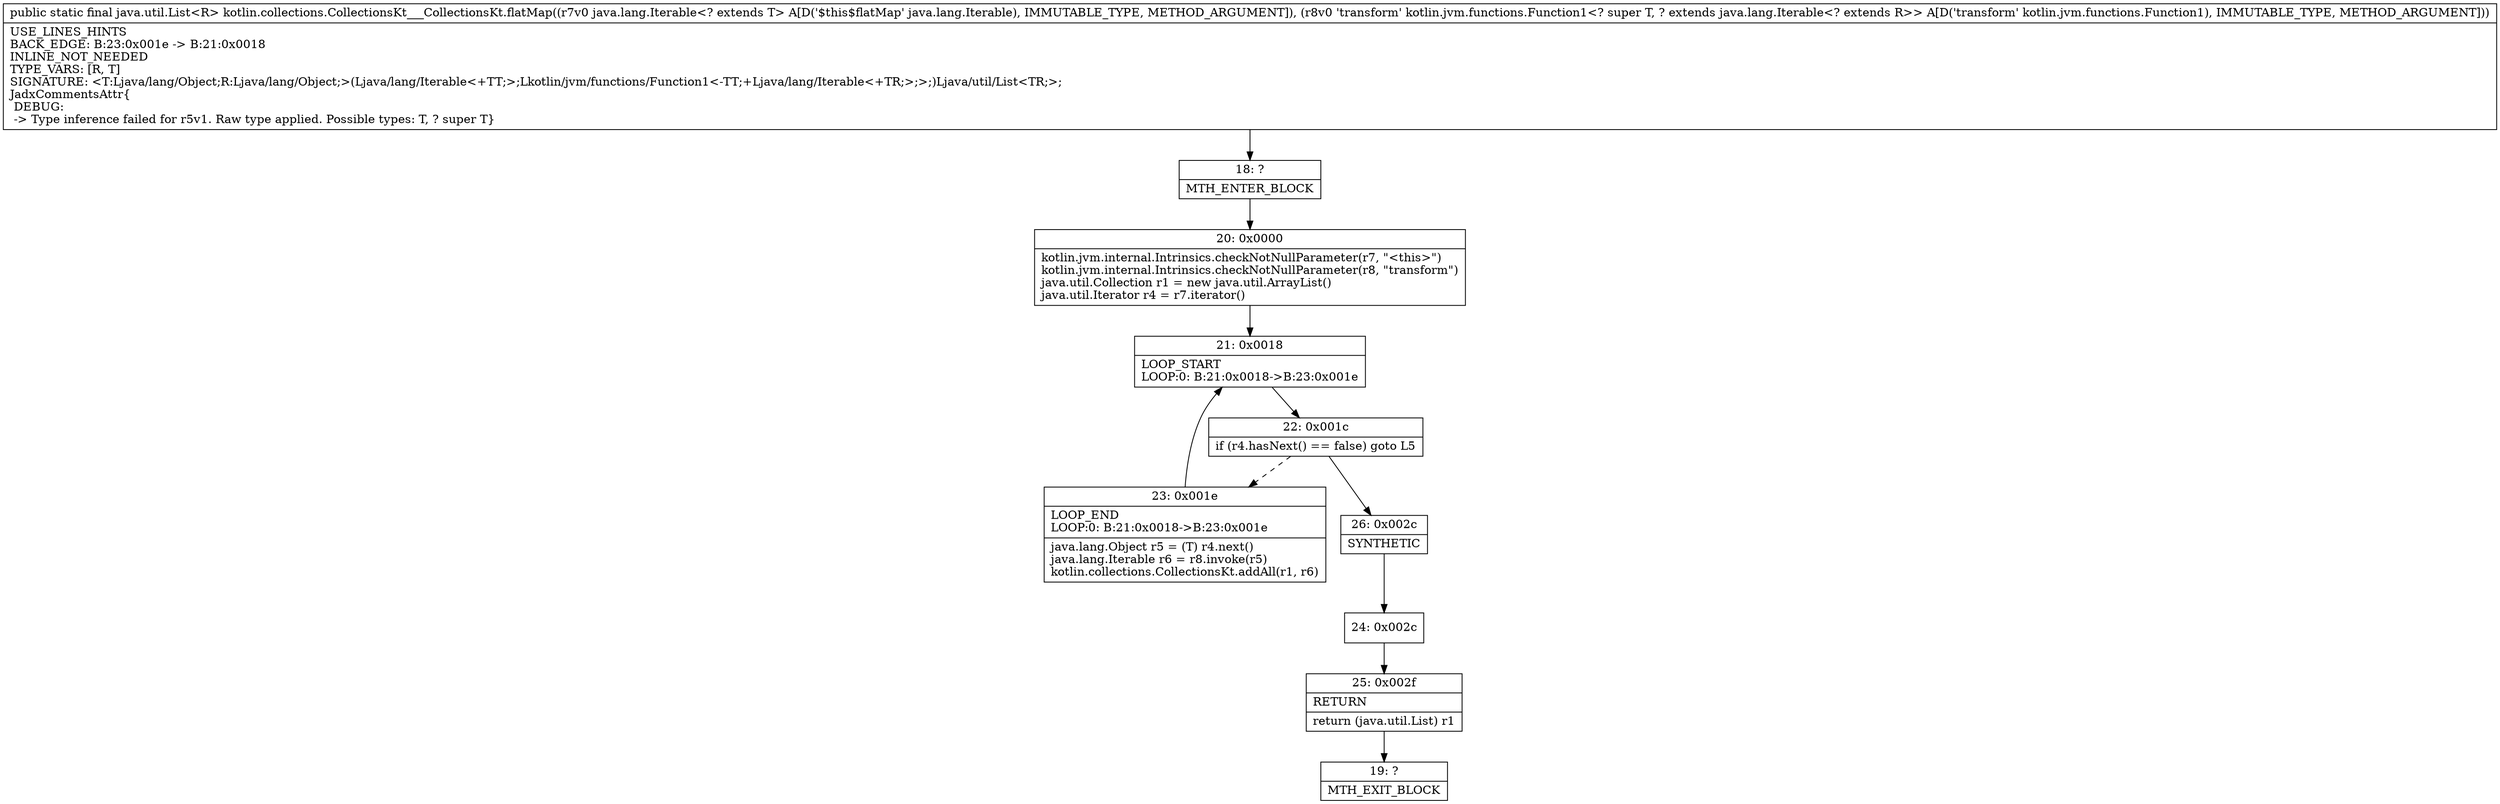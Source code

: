 digraph "CFG forkotlin.collections.CollectionsKt___CollectionsKt.flatMap(Ljava\/lang\/Iterable;Lkotlin\/jvm\/functions\/Function1;)Ljava\/util\/List;" {
Node_18 [shape=record,label="{18\:\ ?|MTH_ENTER_BLOCK\l}"];
Node_20 [shape=record,label="{20\:\ 0x0000|kotlin.jvm.internal.Intrinsics.checkNotNullParameter(r7, \"\<this\>\")\lkotlin.jvm.internal.Intrinsics.checkNotNullParameter(r8, \"transform\")\ljava.util.Collection r1 = new java.util.ArrayList()\ljava.util.Iterator r4 = r7.iterator()\l}"];
Node_21 [shape=record,label="{21\:\ 0x0018|LOOP_START\lLOOP:0: B:21:0x0018\-\>B:23:0x001e\l}"];
Node_22 [shape=record,label="{22\:\ 0x001c|if (r4.hasNext() == false) goto L5\l}"];
Node_23 [shape=record,label="{23\:\ 0x001e|LOOP_END\lLOOP:0: B:21:0x0018\-\>B:23:0x001e\l|java.lang.Object r5 = (T) r4.next()\ljava.lang.Iterable r6 = r8.invoke(r5)\lkotlin.collections.CollectionsKt.addAll(r1, r6)\l}"];
Node_26 [shape=record,label="{26\:\ 0x002c|SYNTHETIC\l}"];
Node_24 [shape=record,label="{24\:\ 0x002c}"];
Node_25 [shape=record,label="{25\:\ 0x002f|RETURN\l|return (java.util.List) r1\l}"];
Node_19 [shape=record,label="{19\:\ ?|MTH_EXIT_BLOCK\l}"];
MethodNode[shape=record,label="{public static final java.util.List\<R\> kotlin.collections.CollectionsKt___CollectionsKt.flatMap((r7v0 java.lang.Iterable\<? extends T\> A[D('$this$flatMap' java.lang.Iterable), IMMUTABLE_TYPE, METHOD_ARGUMENT]), (r8v0 'transform' kotlin.jvm.functions.Function1\<? super T, ? extends java.lang.Iterable\<? extends R\>\> A[D('transform' kotlin.jvm.functions.Function1), IMMUTABLE_TYPE, METHOD_ARGUMENT]))  | USE_LINES_HINTS\lBACK_EDGE: B:23:0x001e \-\> B:21:0x0018\lINLINE_NOT_NEEDED\lTYPE_VARS: [R, T]\lSIGNATURE: \<T:Ljava\/lang\/Object;R:Ljava\/lang\/Object;\>(Ljava\/lang\/Iterable\<+TT;\>;Lkotlin\/jvm\/functions\/Function1\<\-TT;+Ljava\/lang\/Iterable\<+TR;\>;\>;)Ljava\/util\/List\<TR;\>;\lJadxCommentsAttr\{\l DEBUG: \l \-\> Type inference failed for r5v1. Raw type applied. Possible types: T, ? super T\}\l}"];
MethodNode -> Node_18;Node_18 -> Node_20;
Node_20 -> Node_21;
Node_21 -> Node_22;
Node_22 -> Node_23[style=dashed];
Node_22 -> Node_26;
Node_23 -> Node_21;
Node_26 -> Node_24;
Node_24 -> Node_25;
Node_25 -> Node_19;
}

